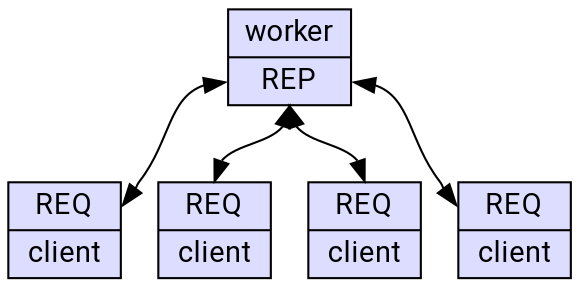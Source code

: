 digraph G {
    graph [bgcolor=transparent];
    node [shape=record, style=filled, fillcolor="#ddddff",
          fontname=Roboto, fontsize=14];

    worker [label="{<t>worker|<q>REP}"];
    client1 [label="{<q>REQ|<t>client}"];
    client2 [label="{<q>REQ|<t>client}"];
    client3 [label="{<q>REQ|<t>client}"];
    client4 [label="{<q>REQ|<t>client}"];

    worker:q->client1:q [dir=both];
    worker:q->client2:q [dir=both];
    worker:q->client3:q [dir=both];
    worker:q->client4:q [dir=both];
}
